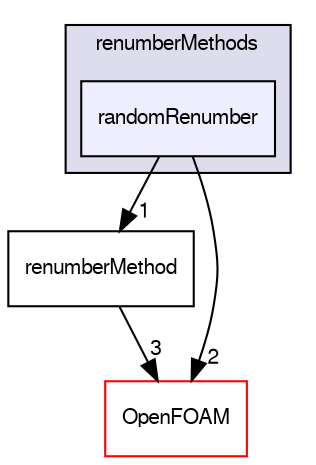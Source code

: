 digraph "src/renumber/renumberMethods/randomRenumber" {
  bgcolor=transparent;
  compound=true
  node [ fontsize="10", fontname="FreeSans"];
  edge [ labelfontsize="10", labelfontname="FreeSans"];
  subgraph clusterdir_9e5805c39c1270dd5674b9b6b0d61546 {
    graph [ bgcolor="#ddddee", pencolor="black", label="renumberMethods" fontname="FreeSans", fontsize="10", URL="dir_9e5805c39c1270dd5674b9b6b0d61546.html"]
  dir_66c86cfa6eb4c5dd004af75a4e73e513 [shape=box, label="randomRenumber", style="filled", fillcolor="#eeeeff", pencolor="black", URL="dir_66c86cfa6eb4c5dd004af75a4e73e513.html"];
  }
  dir_7e8cb84010c18ee64866a2dfba113969 [shape=box label="renumberMethod" URL="dir_7e8cb84010c18ee64866a2dfba113969.html"];
  dir_c5473ff19b20e6ec4dfe5c310b3778a8 [shape=box label="OpenFOAM" color="red" URL="dir_c5473ff19b20e6ec4dfe5c310b3778a8.html"];
  dir_7e8cb84010c18ee64866a2dfba113969->dir_c5473ff19b20e6ec4dfe5c310b3778a8 [headlabel="3", labeldistance=1.5 headhref="dir_002415_001706.html"];
  dir_66c86cfa6eb4c5dd004af75a4e73e513->dir_7e8cb84010c18ee64866a2dfba113969 [headlabel="1", labeldistance=1.5 headhref="dir_002414_002415.html"];
  dir_66c86cfa6eb4c5dd004af75a4e73e513->dir_c5473ff19b20e6ec4dfe5c310b3778a8 [headlabel="2", labeldistance=1.5 headhref="dir_002414_001706.html"];
}
